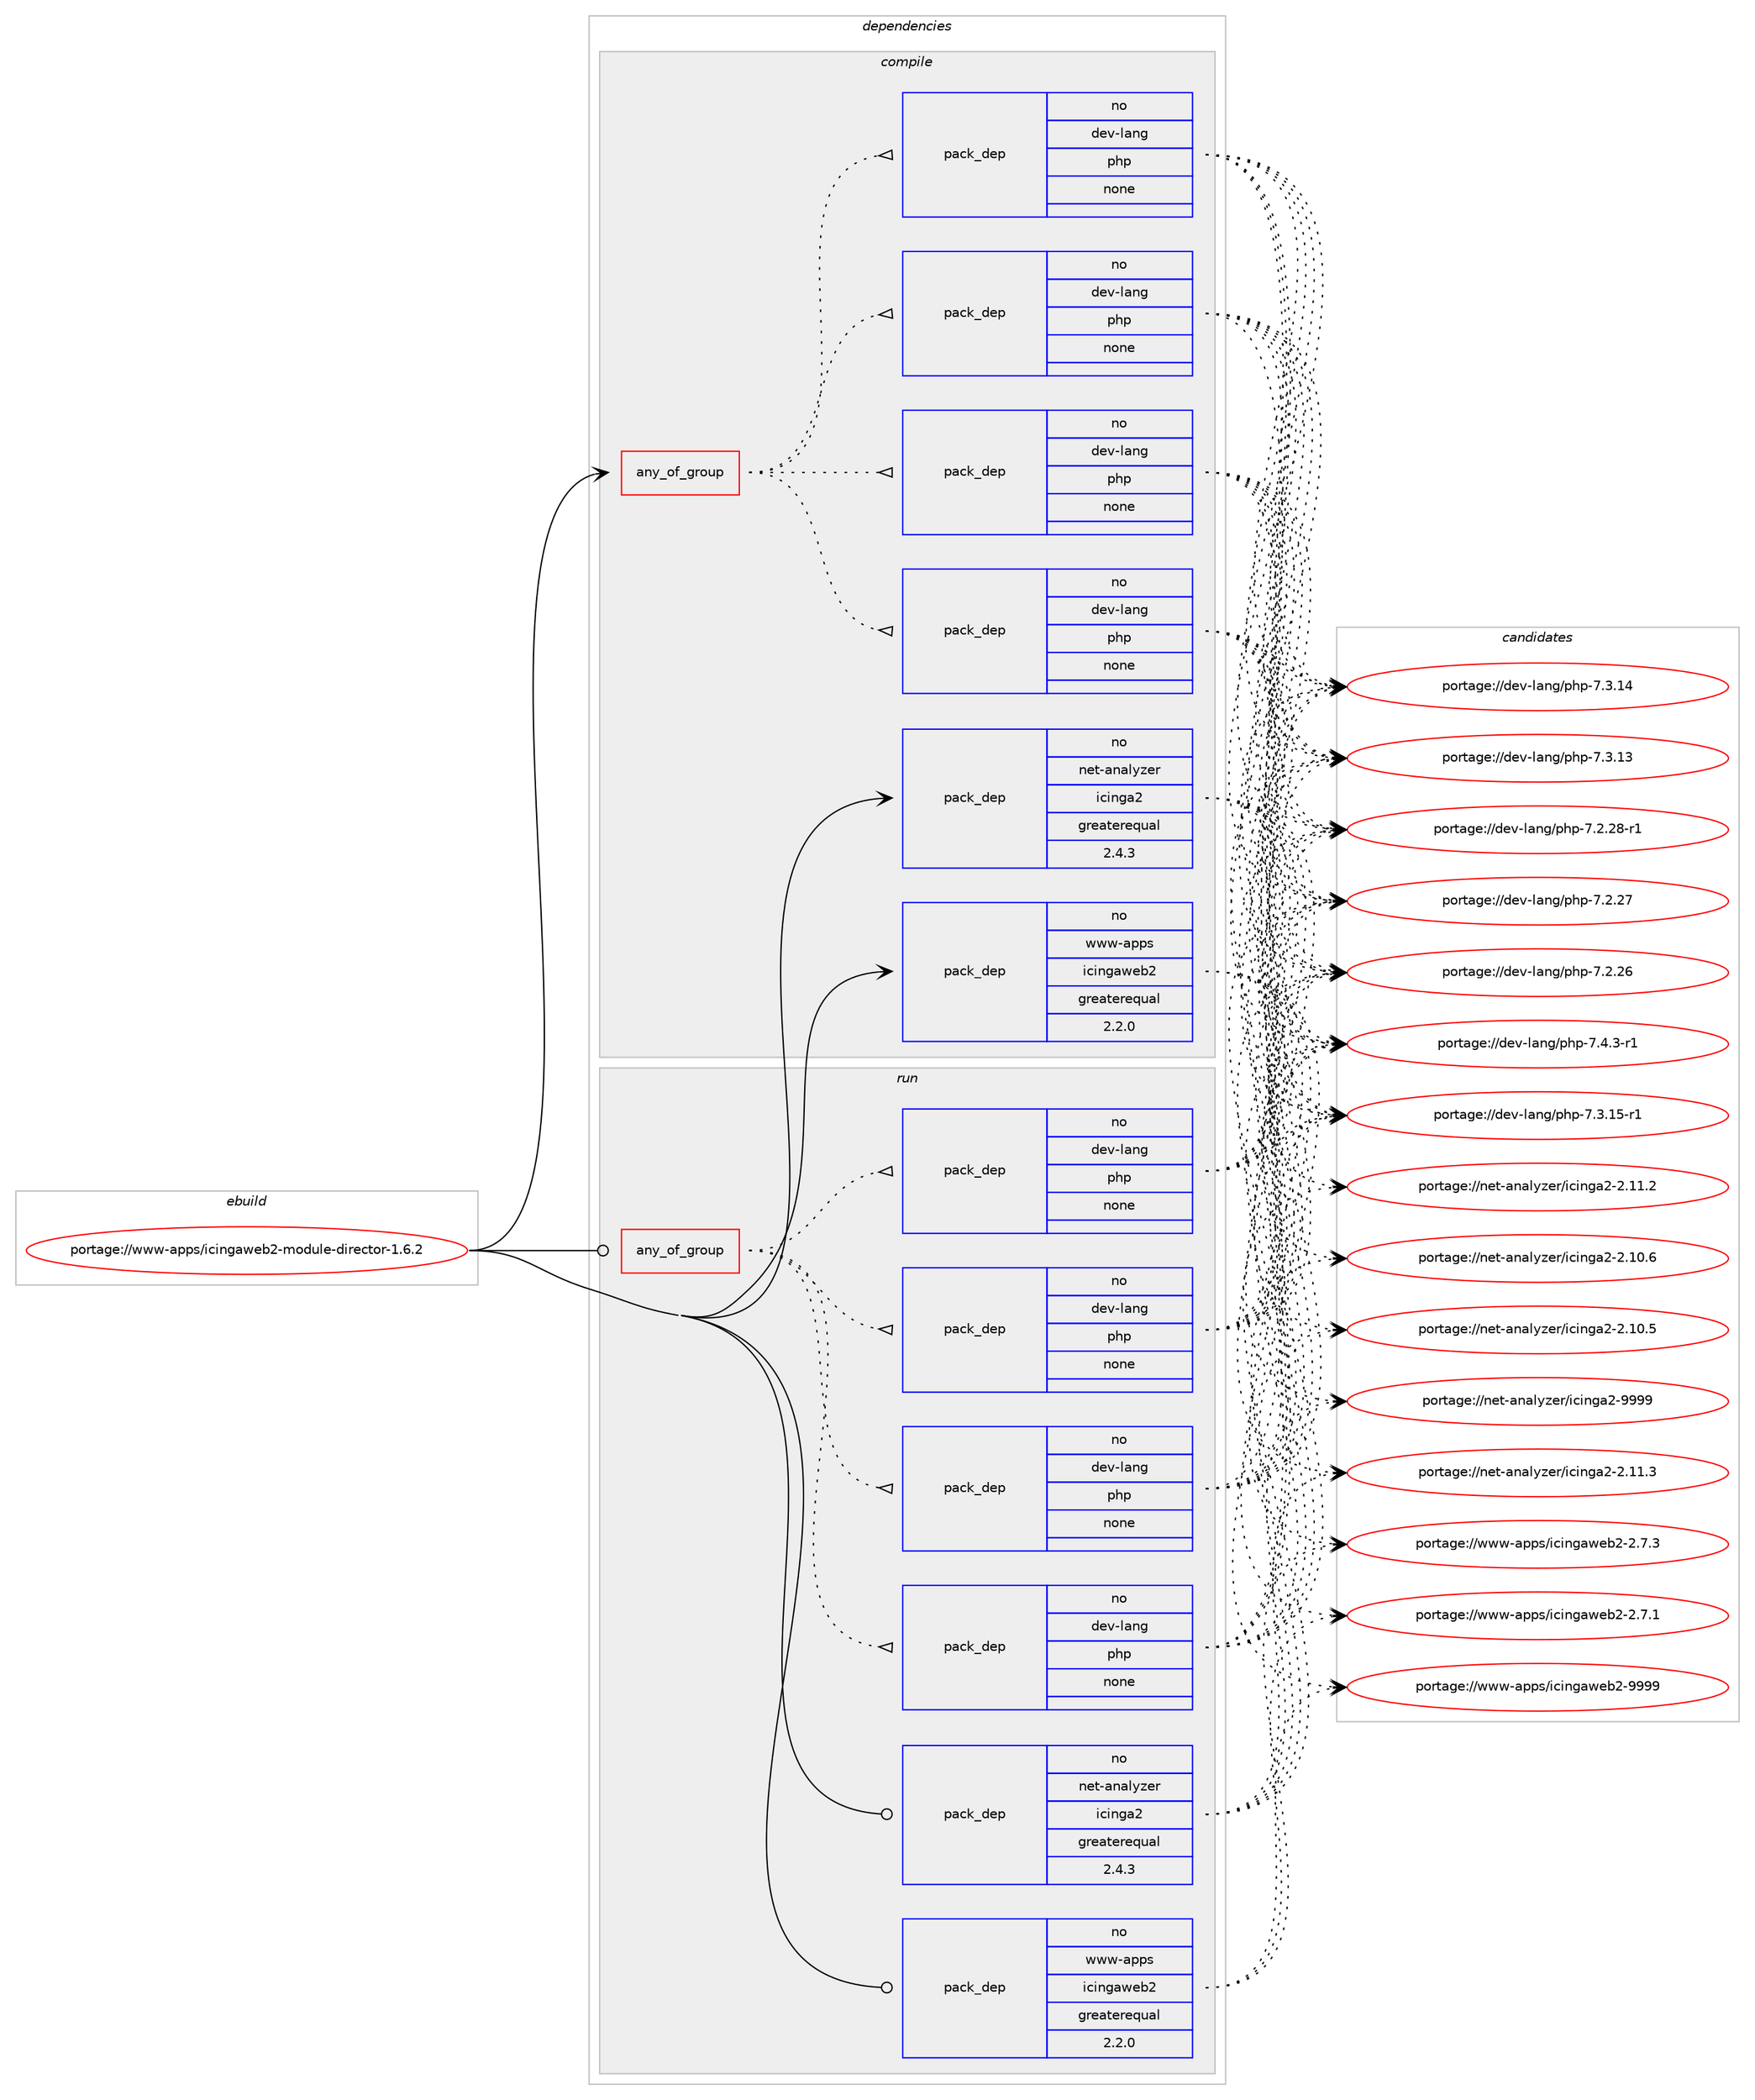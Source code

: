 digraph prolog {

# *************
# Graph options
# *************

newrank=true;
concentrate=true;
compound=true;
graph [rankdir=LR,fontname=Helvetica,fontsize=10,ranksep=1.5];#, ranksep=2.5, nodesep=0.2];
edge  [arrowhead=vee];
node  [fontname=Helvetica,fontsize=10];

# **********
# The ebuild
# **********

subgraph cluster_leftcol {
color=gray;
rank=same;
label=<<i>ebuild</i>>;
id [label="portage://www-apps/icingaweb2-module-director-1.6.2", color=red, width=4, href="../www-apps/icingaweb2-module-director-1.6.2.svg"];
}

# ****************
# The dependencies
# ****************

subgraph cluster_midcol {
color=gray;
label=<<i>dependencies</i>>;
subgraph cluster_compile {
fillcolor="#eeeeee";
style=filled;
label=<<i>compile</i>>;
subgraph any395 {
dependency22175 [label=<<TABLE BORDER="0" CELLBORDER="1" CELLSPACING="0" CELLPADDING="4"><TR><TD CELLPADDING="10">any_of_group</TD></TR></TABLE>>, shape=none, color=red];subgraph pack18191 {
dependency22176 [label=<<TABLE BORDER="0" CELLBORDER="1" CELLSPACING="0" CELLPADDING="4" WIDTH="220"><TR><TD ROWSPAN="6" CELLPADDING="30">pack_dep</TD></TR><TR><TD WIDTH="110">no</TD></TR><TR><TD>dev-lang</TD></TR><TR><TD>php</TD></TR><TR><TD>none</TD></TR><TR><TD></TD></TR></TABLE>>, shape=none, color=blue];
}
dependency22175:e -> dependency22176:w [weight=20,style="dotted",arrowhead="oinv"];
subgraph pack18192 {
dependency22177 [label=<<TABLE BORDER="0" CELLBORDER="1" CELLSPACING="0" CELLPADDING="4" WIDTH="220"><TR><TD ROWSPAN="6" CELLPADDING="30">pack_dep</TD></TR><TR><TD WIDTH="110">no</TD></TR><TR><TD>dev-lang</TD></TR><TR><TD>php</TD></TR><TR><TD>none</TD></TR><TR><TD></TD></TR></TABLE>>, shape=none, color=blue];
}
dependency22175:e -> dependency22177:w [weight=20,style="dotted",arrowhead="oinv"];
subgraph pack18193 {
dependency22178 [label=<<TABLE BORDER="0" CELLBORDER="1" CELLSPACING="0" CELLPADDING="4" WIDTH="220"><TR><TD ROWSPAN="6" CELLPADDING="30">pack_dep</TD></TR><TR><TD WIDTH="110">no</TD></TR><TR><TD>dev-lang</TD></TR><TR><TD>php</TD></TR><TR><TD>none</TD></TR><TR><TD></TD></TR></TABLE>>, shape=none, color=blue];
}
dependency22175:e -> dependency22178:w [weight=20,style="dotted",arrowhead="oinv"];
subgraph pack18194 {
dependency22179 [label=<<TABLE BORDER="0" CELLBORDER="1" CELLSPACING="0" CELLPADDING="4" WIDTH="220"><TR><TD ROWSPAN="6" CELLPADDING="30">pack_dep</TD></TR><TR><TD WIDTH="110">no</TD></TR><TR><TD>dev-lang</TD></TR><TR><TD>php</TD></TR><TR><TD>none</TD></TR><TR><TD></TD></TR></TABLE>>, shape=none, color=blue];
}
dependency22175:e -> dependency22179:w [weight=20,style="dotted",arrowhead="oinv"];
}
id:e -> dependency22175:w [weight=20,style="solid",arrowhead="vee"];
subgraph pack18195 {
dependency22180 [label=<<TABLE BORDER="0" CELLBORDER="1" CELLSPACING="0" CELLPADDING="4" WIDTH="220"><TR><TD ROWSPAN="6" CELLPADDING="30">pack_dep</TD></TR><TR><TD WIDTH="110">no</TD></TR><TR><TD>net-analyzer</TD></TR><TR><TD>icinga2</TD></TR><TR><TD>greaterequal</TD></TR><TR><TD>2.4.3</TD></TR></TABLE>>, shape=none, color=blue];
}
id:e -> dependency22180:w [weight=20,style="solid",arrowhead="vee"];
subgraph pack18196 {
dependency22181 [label=<<TABLE BORDER="0" CELLBORDER="1" CELLSPACING="0" CELLPADDING="4" WIDTH="220"><TR><TD ROWSPAN="6" CELLPADDING="30">pack_dep</TD></TR><TR><TD WIDTH="110">no</TD></TR><TR><TD>www-apps</TD></TR><TR><TD>icingaweb2</TD></TR><TR><TD>greaterequal</TD></TR><TR><TD>2.2.0</TD></TR></TABLE>>, shape=none, color=blue];
}
id:e -> dependency22181:w [weight=20,style="solid",arrowhead="vee"];
}
subgraph cluster_compileandrun {
fillcolor="#eeeeee";
style=filled;
label=<<i>compile and run</i>>;
}
subgraph cluster_run {
fillcolor="#eeeeee";
style=filled;
label=<<i>run</i>>;
subgraph any396 {
dependency22182 [label=<<TABLE BORDER="0" CELLBORDER="1" CELLSPACING="0" CELLPADDING="4"><TR><TD CELLPADDING="10">any_of_group</TD></TR></TABLE>>, shape=none, color=red];subgraph pack18197 {
dependency22183 [label=<<TABLE BORDER="0" CELLBORDER="1" CELLSPACING="0" CELLPADDING="4" WIDTH="220"><TR><TD ROWSPAN="6" CELLPADDING="30">pack_dep</TD></TR><TR><TD WIDTH="110">no</TD></TR><TR><TD>dev-lang</TD></TR><TR><TD>php</TD></TR><TR><TD>none</TD></TR><TR><TD></TD></TR></TABLE>>, shape=none, color=blue];
}
dependency22182:e -> dependency22183:w [weight=20,style="dotted",arrowhead="oinv"];
subgraph pack18198 {
dependency22184 [label=<<TABLE BORDER="0" CELLBORDER="1" CELLSPACING="0" CELLPADDING="4" WIDTH="220"><TR><TD ROWSPAN="6" CELLPADDING="30">pack_dep</TD></TR><TR><TD WIDTH="110">no</TD></TR><TR><TD>dev-lang</TD></TR><TR><TD>php</TD></TR><TR><TD>none</TD></TR><TR><TD></TD></TR></TABLE>>, shape=none, color=blue];
}
dependency22182:e -> dependency22184:w [weight=20,style="dotted",arrowhead="oinv"];
subgraph pack18199 {
dependency22185 [label=<<TABLE BORDER="0" CELLBORDER="1" CELLSPACING="0" CELLPADDING="4" WIDTH="220"><TR><TD ROWSPAN="6" CELLPADDING="30">pack_dep</TD></TR><TR><TD WIDTH="110">no</TD></TR><TR><TD>dev-lang</TD></TR><TR><TD>php</TD></TR><TR><TD>none</TD></TR><TR><TD></TD></TR></TABLE>>, shape=none, color=blue];
}
dependency22182:e -> dependency22185:w [weight=20,style="dotted",arrowhead="oinv"];
subgraph pack18200 {
dependency22186 [label=<<TABLE BORDER="0" CELLBORDER="1" CELLSPACING="0" CELLPADDING="4" WIDTH="220"><TR><TD ROWSPAN="6" CELLPADDING="30">pack_dep</TD></TR><TR><TD WIDTH="110">no</TD></TR><TR><TD>dev-lang</TD></TR><TR><TD>php</TD></TR><TR><TD>none</TD></TR><TR><TD></TD></TR></TABLE>>, shape=none, color=blue];
}
dependency22182:e -> dependency22186:w [weight=20,style="dotted",arrowhead="oinv"];
}
id:e -> dependency22182:w [weight=20,style="solid",arrowhead="odot"];
subgraph pack18201 {
dependency22187 [label=<<TABLE BORDER="0" CELLBORDER="1" CELLSPACING="0" CELLPADDING="4" WIDTH="220"><TR><TD ROWSPAN="6" CELLPADDING="30">pack_dep</TD></TR><TR><TD WIDTH="110">no</TD></TR><TR><TD>net-analyzer</TD></TR><TR><TD>icinga2</TD></TR><TR><TD>greaterequal</TD></TR><TR><TD>2.4.3</TD></TR></TABLE>>, shape=none, color=blue];
}
id:e -> dependency22187:w [weight=20,style="solid",arrowhead="odot"];
subgraph pack18202 {
dependency22188 [label=<<TABLE BORDER="0" CELLBORDER="1" CELLSPACING="0" CELLPADDING="4" WIDTH="220"><TR><TD ROWSPAN="6" CELLPADDING="30">pack_dep</TD></TR><TR><TD WIDTH="110">no</TD></TR><TR><TD>www-apps</TD></TR><TR><TD>icingaweb2</TD></TR><TR><TD>greaterequal</TD></TR><TR><TD>2.2.0</TD></TR></TABLE>>, shape=none, color=blue];
}
id:e -> dependency22188:w [weight=20,style="solid",arrowhead="odot"];
}
}

# **************
# The candidates
# **************

subgraph cluster_choices {
rank=same;
color=gray;
label=<<i>candidates</i>>;

subgraph choice18191 {
color=black;
nodesep=1;
choice1001011184510897110103471121041124555465246514511449 [label="portage://dev-lang/php-7.4.3-r1", color=red, width=4,href="../dev-lang/php-7.4.3-r1.svg"];
choice100101118451089711010347112104112455546514649534511449 [label="portage://dev-lang/php-7.3.15-r1", color=red, width=4,href="../dev-lang/php-7.3.15-r1.svg"];
choice10010111845108971101034711210411245554651464952 [label="portage://dev-lang/php-7.3.14", color=red, width=4,href="../dev-lang/php-7.3.14.svg"];
choice10010111845108971101034711210411245554651464951 [label="portage://dev-lang/php-7.3.13", color=red, width=4,href="../dev-lang/php-7.3.13.svg"];
choice100101118451089711010347112104112455546504650564511449 [label="portage://dev-lang/php-7.2.28-r1", color=red, width=4,href="../dev-lang/php-7.2.28-r1.svg"];
choice10010111845108971101034711210411245554650465055 [label="portage://dev-lang/php-7.2.27", color=red, width=4,href="../dev-lang/php-7.2.27.svg"];
choice10010111845108971101034711210411245554650465054 [label="portage://dev-lang/php-7.2.26", color=red, width=4,href="../dev-lang/php-7.2.26.svg"];
dependency22176:e -> choice1001011184510897110103471121041124555465246514511449:w [style=dotted,weight="100"];
dependency22176:e -> choice100101118451089711010347112104112455546514649534511449:w [style=dotted,weight="100"];
dependency22176:e -> choice10010111845108971101034711210411245554651464952:w [style=dotted,weight="100"];
dependency22176:e -> choice10010111845108971101034711210411245554651464951:w [style=dotted,weight="100"];
dependency22176:e -> choice100101118451089711010347112104112455546504650564511449:w [style=dotted,weight="100"];
dependency22176:e -> choice10010111845108971101034711210411245554650465055:w [style=dotted,weight="100"];
dependency22176:e -> choice10010111845108971101034711210411245554650465054:w [style=dotted,weight="100"];
}
subgraph choice18192 {
color=black;
nodesep=1;
choice1001011184510897110103471121041124555465246514511449 [label="portage://dev-lang/php-7.4.3-r1", color=red, width=4,href="../dev-lang/php-7.4.3-r1.svg"];
choice100101118451089711010347112104112455546514649534511449 [label="portage://dev-lang/php-7.3.15-r1", color=red, width=4,href="../dev-lang/php-7.3.15-r1.svg"];
choice10010111845108971101034711210411245554651464952 [label="portage://dev-lang/php-7.3.14", color=red, width=4,href="../dev-lang/php-7.3.14.svg"];
choice10010111845108971101034711210411245554651464951 [label="portage://dev-lang/php-7.3.13", color=red, width=4,href="../dev-lang/php-7.3.13.svg"];
choice100101118451089711010347112104112455546504650564511449 [label="portage://dev-lang/php-7.2.28-r1", color=red, width=4,href="../dev-lang/php-7.2.28-r1.svg"];
choice10010111845108971101034711210411245554650465055 [label="portage://dev-lang/php-7.2.27", color=red, width=4,href="../dev-lang/php-7.2.27.svg"];
choice10010111845108971101034711210411245554650465054 [label="portage://dev-lang/php-7.2.26", color=red, width=4,href="../dev-lang/php-7.2.26.svg"];
dependency22177:e -> choice1001011184510897110103471121041124555465246514511449:w [style=dotted,weight="100"];
dependency22177:e -> choice100101118451089711010347112104112455546514649534511449:w [style=dotted,weight="100"];
dependency22177:e -> choice10010111845108971101034711210411245554651464952:w [style=dotted,weight="100"];
dependency22177:e -> choice10010111845108971101034711210411245554651464951:w [style=dotted,weight="100"];
dependency22177:e -> choice100101118451089711010347112104112455546504650564511449:w [style=dotted,weight="100"];
dependency22177:e -> choice10010111845108971101034711210411245554650465055:w [style=dotted,weight="100"];
dependency22177:e -> choice10010111845108971101034711210411245554650465054:w [style=dotted,weight="100"];
}
subgraph choice18193 {
color=black;
nodesep=1;
choice1001011184510897110103471121041124555465246514511449 [label="portage://dev-lang/php-7.4.3-r1", color=red, width=4,href="../dev-lang/php-7.4.3-r1.svg"];
choice100101118451089711010347112104112455546514649534511449 [label="portage://dev-lang/php-7.3.15-r1", color=red, width=4,href="../dev-lang/php-7.3.15-r1.svg"];
choice10010111845108971101034711210411245554651464952 [label="portage://dev-lang/php-7.3.14", color=red, width=4,href="../dev-lang/php-7.3.14.svg"];
choice10010111845108971101034711210411245554651464951 [label="portage://dev-lang/php-7.3.13", color=red, width=4,href="../dev-lang/php-7.3.13.svg"];
choice100101118451089711010347112104112455546504650564511449 [label="portage://dev-lang/php-7.2.28-r1", color=red, width=4,href="../dev-lang/php-7.2.28-r1.svg"];
choice10010111845108971101034711210411245554650465055 [label="portage://dev-lang/php-7.2.27", color=red, width=4,href="../dev-lang/php-7.2.27.svg"];
choice10010111845108971101034711210411245554650465054 [label="portage://dev-lang/php-7.2.26", color=red, width=4,href="../dev-lang/php-7.2.26.svg"];
dependency22178:e -> choice1001011184510897110103471121041124555465246514511449:w [style=dotted,weight="100"];
dependency22178:e -> choice100101118451089711010347112104112455546514649534511449:w [style=dotted,weight="100"];
dependency22178:e -> choice10010111845108971101034711210411245554651464952:w [style=dotted,weight="100"];
dependency22178:e -> choice10010111845108971101034711210411245554651464951:w [style=dotted,weight="100"];
dependency22178:e -> choice100101118451089711010347112104112455546504650564511449:w [style=dotted,weight="100"];
dependency22178:e -> choice10010111845108971101034711210411245554650465055:w [style=dotted,weight="100"];
dependency22178:e -> choice10010111845108971101034711210411245554650465054:w [style=dotted,weight="100"];
}
subgraph choice18194 {
color=black;
nodesep=1;
choice1001011184510897110103471121041124555465246514511449 [label="portage://dev-lang/php-7.4.3-r1", color=red, width=4,href="../dev-lang/php-7.4.3-r1.svg"];
choice100101118451089711010347112104112455546514649534511449 [label="portage://dev-lang/php-7.3.15-r1", color=red, width=4,href="../dev-lang/php-7.3.15-r1.svg"];
choice10010111845108971101034711210411245554651464952 [label="portage://dev-lang/php-7.3.14", color=red, width=4,href="../dev-lang/php-7.3.14.svg"];
choice10010111845108971101034711210411245554651464951 [label="portage://dev-lang/php-7.3.13", color=red, width=4,href="../dev-lang/php-7.3.13.svg"];
choice100101118451089711010347112104112455546504650564511449 [label="portage://dev-lang/php-7.2.28-r1", color=red, width=4,href="../dev-lang/php-7.2.28-r1.svg"];
choice10010111845108971101034711210411245554650465055 [label="portage://dev-lang/php-7.2.27", color=red, width=4,href="../dev-lang/php-7.2.27.svg"];
choice10010111845108971101034711210411245554650465054 [label="portage://dev-lang/php-7.2.26", color=red, width=4,href="../dev-lang/php-7.2.26.svg"];
dependency22179:e -> choice1001011184510897110103471121041124555465246514511449:w [style=dotted,weight="100"];
dependency22179:e -> choice100101118451089711010347112104112455546514649534511449:w [style=dotted,weight="100"];
dependency22179:e -> choice10010111845108971101034711210411245554651464952:w [style=dotted,weight="100"];
dependency22179:e -> choice10010111845108971101034711210411245554651464951:w [style=dotted,weight="100"];
dependency22179:e -> choice100101118451089711010347112104112455546504650564511449:w [style=dotted,weight="100"];
dependency22179:e -> choice10010111845108971101034711210411245554650465055:w [style=dotted,weight="100"];
dependency22179:e -> choice10010111845108971101034711210411245554650465054:w [style=dotted,weight="100"];
}
subgraph choice18195 {
color=black;
nodesep=1;
choice110101116459711097108121122101114471059910511010397504557575757 [label="portage://net-analyzer/icinga2-9999", color=red, width=4,href="../net-analyzer/icinga2-9999.svg"];
choice1101011164597110971081211221011144710599105110103975045504649494651 [label="portage://net-analyzer/icinga2-2.11.3", color=red, width=4,href="../net-analyzer/icinga2-2.11.3.svg"];
choice1101011164597110971081211221011144710599105110103975045504649494650 [label="portage://net-analyzer/icinga2-2.11.2", color=red, width=4,href="../net-analyzer/icinga2-2.11.2.svg"];
choice1101011164597110971081211221011144710599105110103975045504649484654 [label="portage://net-analyzer/icinga2-2.10.6", color=red, width=4,href="../net-analyzer/icinga2-2.10.6.svg"];
choice1101011164597110971081211221011144710599105110103975045504649484653 [label="portage://net-analyzer/icinga2-2.10.5", color=red, width=4,href="../net-analyzer/icinga2-2.10.5.svg"];
dependency22180:e -> choice110101116459711097108121122101114471059910511010397504557575757:w [style=dotted,weight="100"];
dependency22180:e -> choice1101011164597110971081211221011144710599105110103975045504649494651:w [style=dotted,weight="100"];
dependency22180:e -> choice1101011164597110971081211221011144710599105110103975045504649494650:w [style=dotted,weight="100"];
dependency22180:e -> choice1101011164597110971081211221011144710599105110103975045504649484654:w [style=dotted,weight="100"];
dependency22180:e -> choice1101011164597110971081211221011144710599105110103975045504649484653:w [style=dotted,weight="100"];
}
subgraph choice18196 {
color=black;
nodesep=1;
choice119119119459711211211547105991051101039711910198504557575757 [label="portage://www-apps/icingaweb2-9999", color=red, width=4,href="../www-apps/icingaweb2-9999.svg"];
choice11911911945971121121154710599105110103971191019850455046554651 [label="portage://www-apps/icingaweb2-2.7.3", color=red, width=4,href="../www-apps/icingaweb2-2.7.3.svg"];
choice11911911945971121121154710599105110103971191019850455046554649 [label="portage://www-apps/icingaweb2-2.7.1", color=red, width=4,href="../www-apps/icingaweb2-2.7.1.svg"];
dependency22181:e -> choice119119119459711211211547105991051101039711910198504557575757:w [style=dotted,weight="100"];
dependency22181:e -> choice11911911945971121121154710599105110103971191019850455046554651:w [style=dotted,weight="100"];
dependency22181:e -> choice11911911945971121121154710599105110103971191019850455046554649:w [style=dotted,weight="100"];
}
subgraph choice18197 {
color=black;
nodesep=1;
choice1001011184510897110103471121041124555465246514511449 [label="portage://dev-lang/php-7.4.3-r1", color=red, width=4,href="../dev-lang/php-7.4.3-r1.svg"];
choice100101118451089711010347112104112455546514649534511449 [label="portage://dev-lang/php-7.3.15-r1", color=red, width=4,href="../dev-lang/php-7.3.15-r1.svg"];
choice10010111845108971101034711210411245554651464952 [label="portage://dev-lang/php-7.3.14", color=red, width=4,href="../dev-lang/php-7.3.14.svg"];
choice10010111845108971101034711210411245554651464951 [label="portage://dev-lang/php-7.3.13", color=red, width=4,href="../dev-lang/php-7.3.13.svg"];
choice100101118451089711010347112104112455546504650564511449 [label="portage://dev-lang/php-7.2.28-r1", color=red, width=4,href="../dev-lang/php-7.2.28-r1.svg"];
choice10010111845108971101034711210411245554650465055 [label="portage://dev-lang/php-7.2.27", color=red, width=4,href="../dev-lang/php-7.2.27.svg"];
choice10010111845108971101034711210411245554650465054 [label="portage://dev-lang/php-7.2.26", color=red, width=4,href="../dev-lang/php-7.2.26.svg"];
dependency22183:e -> choice1001011184510897110103471121041124555465246514511449:w [style=dotted,weight="100"];
dependency22183:e -> choice100101118451089711010347112104112455546514649534511449:w [style=dotted,weight="100"];
dependency22183:e -> choice10010111845108971101034711210411245554651464952:w [style=dotted,weight="100"];
dependency22183:e -> choice10010111845108971101034711210411245554651464951:w [style=dotted,weight="100"];
dependency22183:e -> choice100101118451089711010347112104112455546504650564511449:w [style=dotted,weight="100"];
dependency22183:e -> choice10010111845108971101034711210411245554650465055:w [style=dotted,weight="100"];
dependency22183:e -> choice10010111845108971101034711210411245554650465054:w [style=dotted,weight="100"];
}
subgraph choice18198 {
color=black;
nodesep=1;
choice1001011184510897110103471121041124555465246514511449 [label="portage://dev-lang/php-7.4.3-r1", color=red, width=4,href="../dev-lang/php-7.4.3-r1.svg"];
choice100101118451089711010347112104112455546514649534511449 [label="portage://dev-lang/php-7.3.15-r1", color=red, width=4,href="../dev-lang/php-7.3.15-r1.svg"];
choice10010111845108971101034711210411245554651464952 [label="portage://dev-lang/php-7.3.14", color=red, width=4,href="../dev-lang/php-7.3.14.svg"];
choice10010111845108971101034711210411245554651464951 [label="portage://dev-lang/php-7.3.13", color=red, width=4,href="../dev-lang/php-7.3.13.svg"];
choice100101118451089711010347112104112455546504650564511449 [label="portage://dev-lang/php-7.2.28-r1", color=red, width=4,href="../dev-lang/php-7.2.28-r1.svg"];
choice10010111845108971101034711210411245554650465055 [label="portage://dev-lang/php-7.2.27", color=red, width=4,href="../dev-lang/php-7.2.27.svg"];
choice10010111845108971101034711210411245554650465054 [label="portage://dev-lang/php-7.2.26", color=red, width=4,href="../dev-lang/php-7.2.26.svg"];
dependency22184:e -> choice1001011184510897110103471121041124555465246514511449:w [style=dotted,weight="100"];
dependency22184:e -> choice100101118451089711010347112104112455546514649534511449:w [style=dotted,weight="100"];
dependency22184:e -> choice10010111845108971101034711210411245554651464952:w [style=dotted,weight="100"];
dependency22184:e -> choice10010111845108971101034711210411245554651464951:w [style=dotted,weight="100"];
dependency22184:e -> choice100101118451089711010347112104112455546504650564511449:w [style=dotted,weight="100"];
dependency22184:e -> choice10010111845108971101034711210411245554650465055:w [style=dotted,weight="100"];
dependency22184:e -> choice10010111845108971101034711210411245554650465054:w [style=dotted,weight="100"];
}
subgraph choice18199 {
color=black;
nodesep=1;
choice1001011184510897110103471121041124555465246514511449 [label="portage://dev-lang/php-7.4.3-r1", color=red, width=4,href="../dev-lang/php-7.4.3-r1.svg"];
choice100101118451089711010347112104112455546514649534511449 [label="portage://dev-lang/php-7.3.15-r1", color=red, width=4,href="../dev-lang/php-7.3.15-r1.svg"];
choice10010111845108971101034711210411245554651464952 [label="portage://dev-lang/php-7.3.14", color=red, width=4,href="../dev-lang/php-7.3.14.svg"];
choice10010111845108971101034711210411245554651464951 [label="portage://dev-lang/php-7.3.13", color=red, width=4,href="../dev-lang/php-7.3.13.svg"];
choice100101118451089711010347112104112455546504650564511449 [label="portage://dev-lang/php-7.2.28-r1", color=red, width=4,href="../dev-lang/php-7.2.28-r1.svg"];
choice10010111845108971101034711210411245554650465055 [label="portage://dev-lang/php-7.2.27", color=red, width=4,href="../dev-lang/php-7.2.27.svg"];
choice10010111845108971101034711210411245554650465054 [label="portage://dev-lang/php-7.2.26", color=red, width=4,href="../dev-lang/php-7.2.26.svg"];
dependency22185:e -> choice1001011184510897110103471121041124555465246514511449:w [style=dotted,weight="100"];
dependency22185:e -> choice100101118451089711010347112104112455546514649534511449:w [style=dotted,weight="100"];
dependency22185:e -> choice10010111845108971101034711210411245554651464952:w [style=dotted,weight="100"];
dependency22185:e -> choice10010111845108971101034711210411245554651464951:w [style=dotted,weight="100"];
dependency22185:e -> choice100101118451089711010347112104112455546504650564511449:w [style=dotted,weight="100"];
dependency22185:e -> choice10010111845108971101034711210411245554650465055:w [style=dotted,weight="100"];
dependency22185:e -> choice10010111845108971101034711210411245554650465054:w [style=dotted,weight="100"];
}
subgraph choice18200 {
color=black;
nodesep=1;
choice1001011184510897110103471121041124555465246514511449 [label="portage://dev-lang/php-7.4.3-r1", color=red, width=4,href="../dev-lang/php-7.4.3-r1.svg"];
choice100101118451089711010347112104112455546514649534511449 [label="portage://dev-lang/php-7.3.15-r1", color=red, width=4,href="../dev-lang/php-7.3.15-r1.svg"];
choice10010111845108971101034711210411245554651464952 [label="portage://dev-lang/php-7.3.14", color=red, width=4,href="../dev-lang/php-7.3.14.svg"];
choice10010111845108971101034711210411245554651464951 [label="portage://dev-lang/php-7.3.13", color=red, width=4,href="../dev-lang/php-7.3.13.svg"];
choice100101118451089711010347112104112455546504650564511449 [label="portage://dev-lang/php-7.2.28-r1", color=red, width=4,href="../dev-lang/php-7.2.28-r1.svg"];
choice10010111845108971101034711210411245554650465055 [label="portage://dev-lang/php-7.2.27", color=red, width=4,href="../dev-lang/php-7.2.27.svg"];
choice10010111845108971101034711210411245554650465054 [label="portage://dev-lang/php-7.2.26", color=red, width=4,href="../dev-lang/php-7.2.26.svg"];
dependency22186:e -> choice1001011184510897110103471121041124555465246514511449:w [style=dotted,weight="100"];
dependency22186:e -> choice100101118451089711010347112104112455546514649534511449:w [style=dotted,weight="100"];
dependency22186:e -> choice10010111845108971101034711210411245554651464952:w [style=dotted,weight="100"];
dependency22186:e -> choice10010111845108971101034711210411245554651464951:w [style=dotted,weight="100"];
dependency22186:e -> choice100101118451089711010347112104112455546504650564511449:w [style=dotted,weight="100"];
dependency22186:e -> choice10010111845108971101034711210411245554650465055:w [style=dotted,weight="100"];
dependency22186:e -> choice10010111845108971101034711210411245554650465054:w [style=dotted,weight="100"];
}
subgraph choice18201 {
color=black;
nodesep=1;
choice110101116459711097108121122101114471059910511010397504557575757 [label="portage://net-analyzer/icinga2-9999", color=red, width=4,href="../net-analyzer/icinga2-9999.svg"];
choice1101011164597110971081211221011144710599105110103975045504649494651 [label="portage://net-analyzer/icinga2-2.11.3", color=red, width=4,href="../net-analyzer/icinga2-2.11.3.svg"];
choice1101011164597110971081211221011144710599105110103975045504649494650 [label="portage://net-analyzer/icinga2-2.11.2", color=red, width=4,href="../net-analyzer/icinga2-2.11.2.svg"];
choice1101011164597110971081211221011144710599105110103975045504649484654 [label="portage://net-analyzer/icinga2-2.10.6", color=red, width=4,href="../net-analyzer/icinga2-2.10.6.svg"];
choice1101011164597110971081211221011144710599105110103975045504649484653 [label="portage://net-analyzer/icinga2-2.10.5", color=red, width=4,href="../net-analyzer/icinga2-2.10.5.svg"];
dependency22187:e -> choice110101116459711097108121122101114471059910511010397504557575757:w [style=dotted,weight="100"];
dependency22187:e -> choice1101011164597110971081211221011144710599105110103975045504649494651:w [style=dotted,weight="100"];
dependency22187:e -> choice1101011164597110971081211221011144710599105110103975045504649494650:w [style=dotted,weight="100"];
dependency22187:e -> choice1101011164597110971081211221011144710599105110103975045504649484654:w [style=dotted,weight="100"];
dependency22187:e -> choice1101011164597110971081211221011144710599105110103975045504649484653:w [style=dotted,weight="100"];
}
subgraph choice18202 {
color=black;
nodesep=1;
choice119119119459711211211547105991051101039711910198504557575757 [label="portage://www-apps/icingaweb2-9999", color=red, width=4,href="../www-apps/icingaweb2-9999.svg"];
choice11911911945971121121154710599105110103971191019850455046554651 [label="portage://www-apps/icingaweb2-2.7.3", color=red, width=4,href="../www-apps/icingaweb2-2.7.3.svg"];
choice11911911945971121121154710599105110103971191019850455046554649 [label="portage://www-apps/icingaweb2-2.7.1", color=red, width=4,href="../www-apps/icingaweb2-2.7.1.svg"];
dependency22188:e -> choice119119119459711211211547105991051101039711910198504557575757:w [style=dotted,weight="100"];
dependency22188:e -> choice11911911945971121121154710599105110103971191019850455046554651:w [style=dotted,weight="100"];
dependency22188:e -> choice11911911945971121121154710599105110103971191019850455046554649:w [style=dotted,weight="100"];
}
}

}
